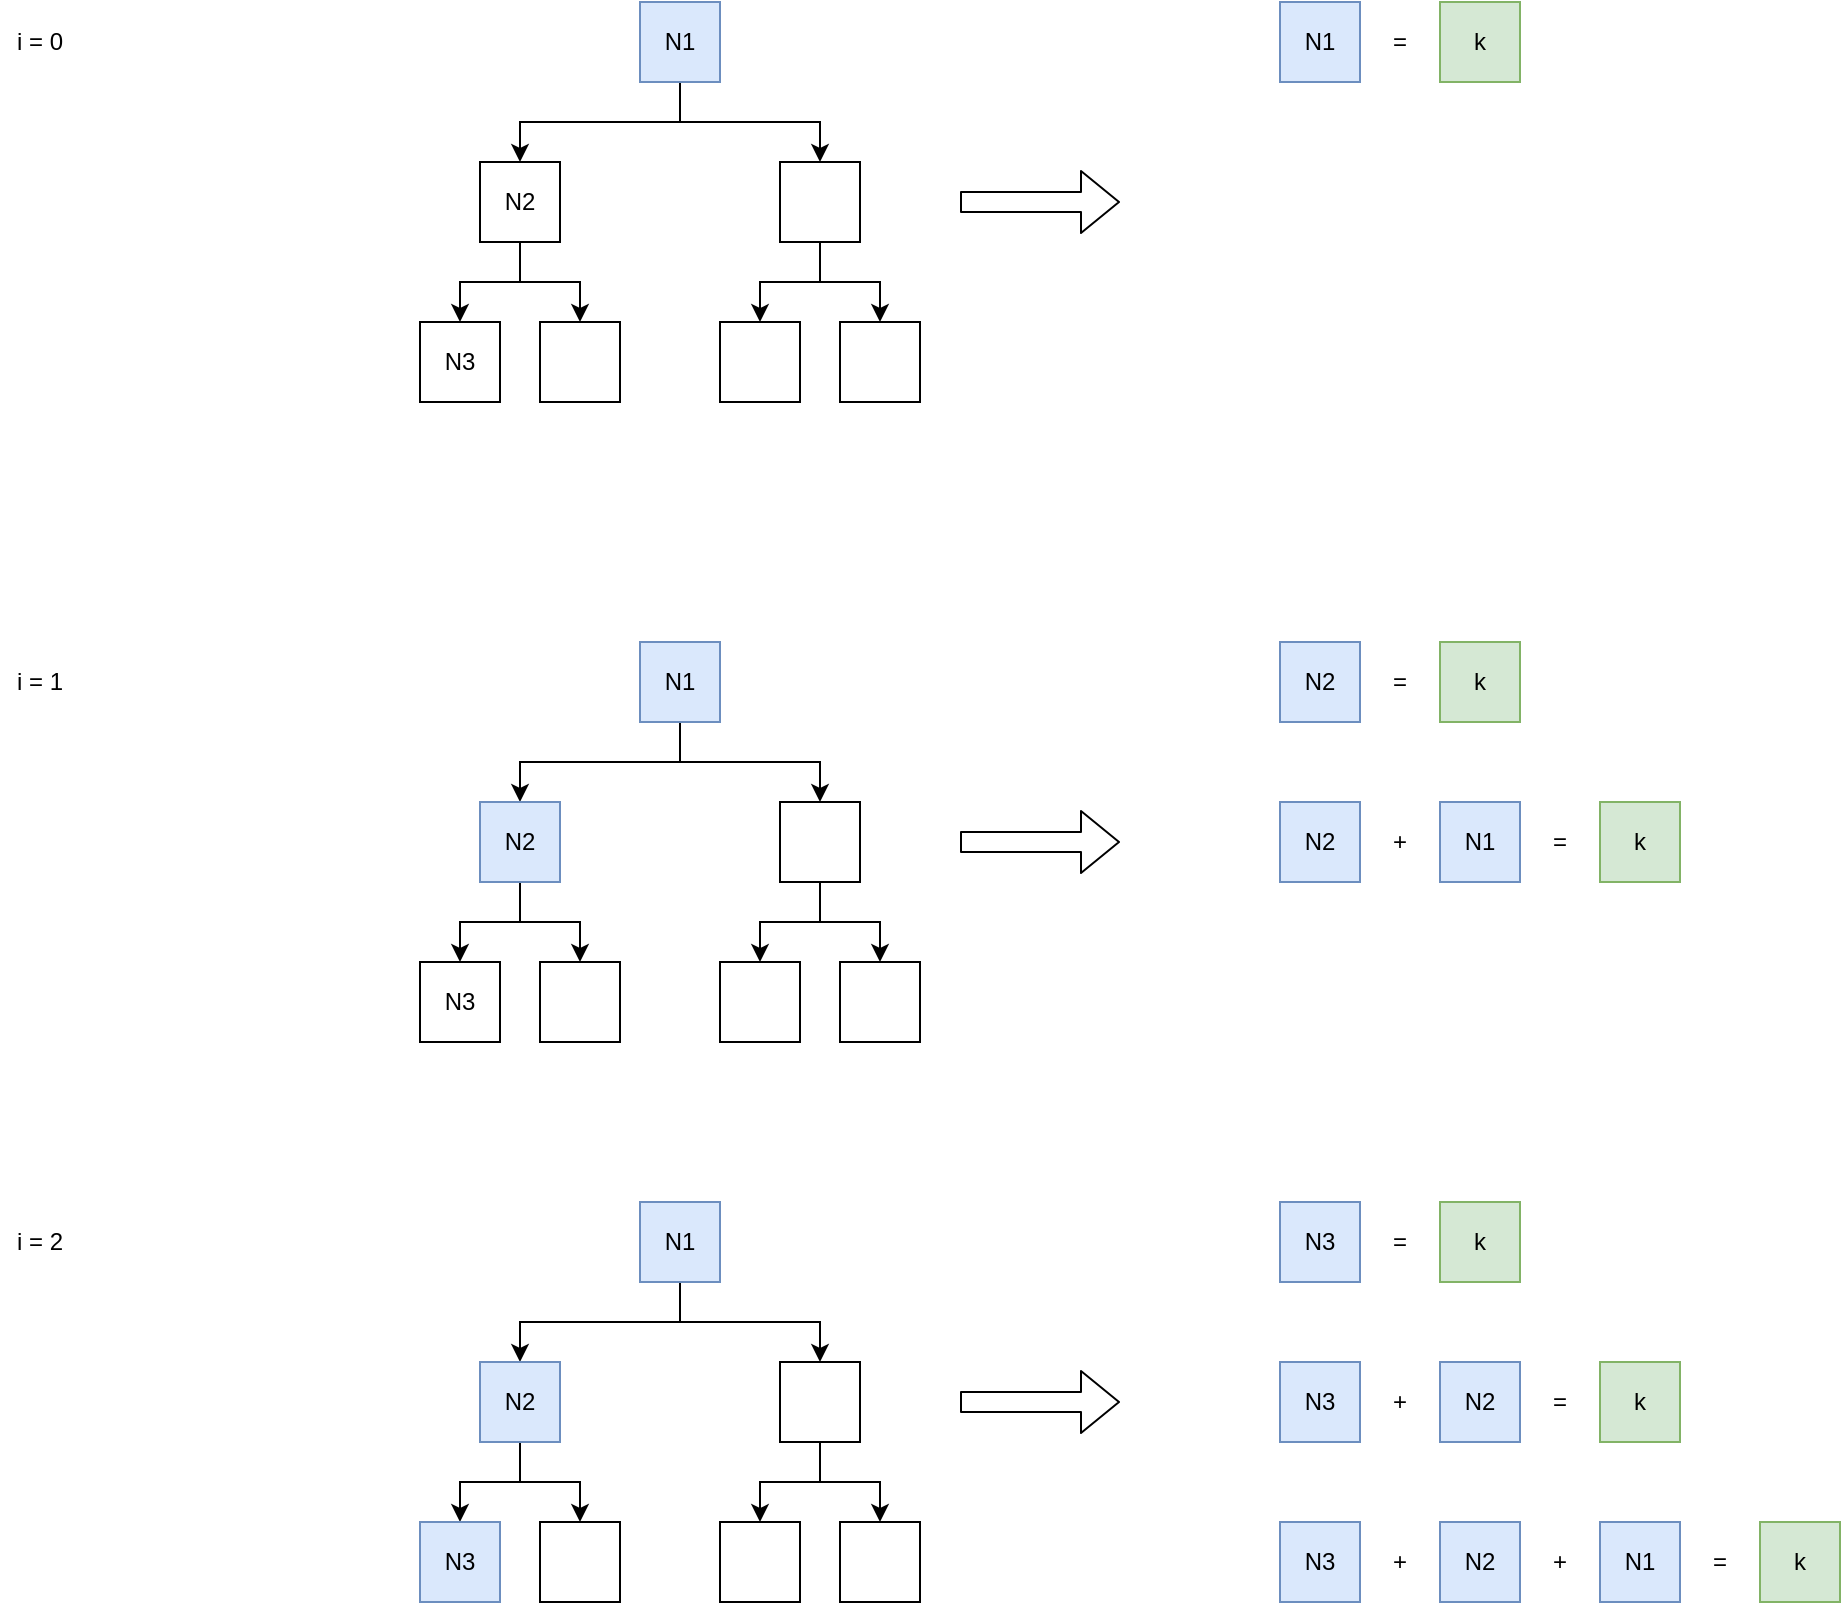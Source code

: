 <mxfile version="13.0.1" type="device" pages="2"><diagram id="lOlXI0U_i7tyIAJ24FD_" name="branches"><mxGraphModel dx="1092" dy="983" grid="1" gridSize="10" guides="1" tooltips="1" connect="1" arrows="1" fold="1" page="1" pageScale="1" pageWidth="850" pageHeight="1100" math="0" shadow="0"><root><mxCell id="0"/><mxCell id="1" parent="0"/><mxCell id="pPzX9iB29IY9Wf3I_JhC-9" style="edgeStyle=orthogonalEdgeStyle;rounded=0;orthogonalLoop=1;jettySize=auto;html=1;exitX=0.5;exitY=1;exitDx=0;exitDy=0;entryX=0.5;entryY=0;entryDx=0;entryDy=0;" parent="1" source="pPzX9iB29IY9Wf3I_JhC-1" target="pPzX9iB29IY9Wf3I_JhC-2" edge="1"><mxGeometry relative="1" as="geometry"/></mxCell><mxCell id="pPzX9iB29IY9Wf3I_JhC-10" style="edgeStyle=orthogonalEdgeStyle;rounded=0;orthogonalLoop=1;jettySize=auto;html=1;exitX=0.5;exitY=1;exitDx=0;exitDy=0;entryX=0.5;entryY=0;entryDx=0;entryDy=0;" parent="1" source="pPzX9iB29IY9Wf3I_JhC-1" target="pPzX9iB29IY9Wf3I_JhC-6" edge="1"><mxGeometry relative="1" as="geometry"/></mxCell><mxCell id="pPzX9iB29IY9Wf3I_JhC-1" value="N1" style="rounded=0;whiteSpace=wrap;html=1;fillColor=#dae8fc;strokeColor=#6c8ebf;" parent="1" vertex="1"><mxGeometry x="360" y="120" width="40" height="40" as="geometry"/></mxCell><mxCell id="pPzX9iB29IY9Wf3I_JhC-11" style="edgeStyle=orthogonalEdgeStyle;rounded=0;orthogonalLoop=1;jettySize=auto;html=1;exitX=0.5;exitY=1;exitDx=0;exitDy=0;entryX=0.5;entryY=0;entryDx=0;entryDy=0;" parent="1" source="pPzX9iB29IY9Wf3I_JhC-2" target="pPzX9iB29IY9Wf3I_JhC-4" edge="1"><mxGeometry relative="1" as="geometry"/></mxCell><mxCell id="pPzX9iB29IY9Wf3I_JhC-12" style="edgeStyle=orthogonalEdgeStyle;rounded=0;orthogonalLoop=1;jettySize=auto;html=1;exitX=0.5;exitY=1;exitDx=0;exitDy=0;entryX=0.5;entryY=0;entryDx=0;entryDy=0;" parent="1" source="pPzX9iB29IY9Wf3I_JhC-2" target="pPzX9iB29IY9Wf3I_JhC-5" edge="1"><mxGeometry relative="1" as="geometry"/></mxCell><mxCell id="pPzX9iB29IY9Wf3I_JhC-2" value="N2" style="rounded=0;whiteSpace=wrap;html=1;" parent="1" vertex="1"><mxGeometry x="280" y="200" width="40" height="40" as="geometry"/></mxCell><mxCell id="pPzX9iB29IY9Wf3I_JhC-4" value="N3" style="rounded=0;whiteSpace=wrap;html=1;" parent="1" vertex="1"><mxGeometry x="250" y="280" width="40" height="40" as="geometry"/></mxCell><mxCell id="pPzX9iB29IY9Wf3I_JhC-5" value="" style="rounded=0;whiteSpace=wrap;html=1;" parent="1" vertex="1"><mxGeometry x="310" y="280" width="40" height="40" as="geometry"/></mxCell><mxCell id="pPzX9iB29IY9Wf3I_JhC-13" style="edgeStyle=orthogonalEdgeStyle;rounded=0;orthogonalLoop=1;jettySize=auto;html=1;exitX=0.5;exitY=1;exitDx=0;exitDy=0;entryX=0.5;entryY=0;entryDx=0;entryDy=0;" parent="1" source="pPzX9iB29IY9Wf3I_JhC-6" target="pPzX9iB29IY9Wf3I_JhC-7" edge="1"><mxGeometry relative="1" as="geometry"/></mxCell><mxCell id="pPzX9iB29IY9Wf3I_JhC-14" style="edgeStyle=orthogonalEdgeStyle;rounded=0;orthogonalLoop=1;jettySize=auto;html=1;exitX=0.5;exitY=1;exitDx=0;exitDy=0;entryX=0.5;entryY=0;entryDx=0;entryDy=0;" parent="1" source="pPzX9iB29IY9Wf3I_JhC-6" target="pPzX9iB29IY9Wf3I_JhC-8" edge="1"><mxGeometry relative="1" as="geometry"/></mxCell><mxCell id="pPzX9iB29IY9Wf3I_JhC-6" value="" style="rounded=0;whiteSpace=wrap;html=1;" parent="1" vertex="1"><mxGeometry x="430" y="200" width="40" height="40" as="geometry"/></mxCell><mxCell id="pPzX9iB29IY9Wf3I_JhC-7" value="" style="rounded=0;whiteSpace=wrap;html=1;" parent="1" vertex="1"><mxGeometry x="400" y="280" width="40" height="40" as="geometry"/></mxCell><mxCell id="pPzX9iB29IY9Wf3I_JhC-8" value="" style="rounded=0;whiteSpace=wrap;html=1;" parent="1" vertex="1"><mxGeometry x="460" y="280" width="40" height="40" as="geometry"/></mxCell><mxCell id="pPzX9iB29IY9Wf3I_JhC-19" style="edgeStyle=orthogonalEdgeStyle;rounded=0;orthogonalLoop=1;jettySize=auto;html=1;exitX=0.5;exitY=1;exitDx=0;exitDy=0;entryX=0.5;entryY=0;entryDx=0;entryDy=0;" parent="1" source="pPzX9iB29IY9Wf3I_JhC-21" target="pPzX9iB29IY9Wf3I_JhC-24" edge="1"><mxGeometry relative="1" as="geometry"/></mxCell><mxCell id="pPzX9iB29IY9Wf3I_JhC-20" style="edgeStyle=orthogonalEdgeStyle;rounded=0;orthogonalLoop=1;jettySize=auto;html=1;exitX=0.5;exitY=1;exitDx=0;exitDy=0;entryX=0.5;entryY=0;entryDx=0;entryDy=0;" parent="1" source="pPzX9iB29IY9Wf3I_JhC-21" target="pPzX9iB29IY9Wf3I_JhC-29" edge="1"><mxGeometry relative="1" as="geometry"/></mxCell><mxCell id="pPzX9iB29IY9Wf3I_JhC-21" value="N1" style="rounded=0;whiteSpace=wrap;html=1;fillColor=#dae8fc;strokeColor=#6c8ebf;" parent="1" vertex="1"><mxGeometry x="360" y="440" width="40" height="40" as="geometry"/></mxCell><mxCell id="pPzX9iB29IY9Wf3I_JhC-22" style="edgeStyle=orthogonalEdgeStyle;rounded=0;orthogonalLoop=1;jettySize=auto;html=1;exitX=0.5;exitY=1;exitDx=0;exitDy=0;entryX=0.5;entryY=0;entryDx=0;entryDy=0;" parent="1" source="pPzX9iB29IY9Wf3I_JhC-24" target="pPzX9iB29IY9Wf3I_JhC-25" edge="1"><mxGeometry relative="1" as="geometry"/></mxCell><mxCell id="pPzX9iB29IY9Wf3I_JhC-23" style="edgeStyle=orthogonalEdgeStyle;rounded=0;orthogonalLoop=1;jettySize=auto;html=1;exitX=0.5;exitY=1;exitDx=0;exitDy=0;entryX=0.5;entryY=0;entryDx=0;entryDy=0;" parent="1" source="pPzX9iB29IY9Wf3I_JhC-24" target="pPzX9iB29IY9Wf3I_JhC-26" edge="1"><mxGeometry relative="1" as="geometry"/></mxCell><mxCell id="pPzX9iB29IY9Wf3I_JhC-24" value="N2" style="rounded=0;whiteSpace=wrap;html=1;fillColor=#dae8fc;strokeColor=#6c8ebf;" parent="1" vertex="1"><mxGeometry x="280" y="520" width="40" height="40" as="geometry"/></mxCell><mxCell id="pPzX9iB29IY9Wf3I_JhC-25" value="N3" style="rounded=0;whiteSpace=wrap;html=1;" parent="1" vertex="1"><mxGeometry x="250" y="600" width="40" height="40" as="geometry"/></mxCell><mxCell id="pPzX9iB29IY9Wf3I_JhC-26" value="" style="rounded=0;whiteSpace=wrap;html=1;" parent="1" vertex="1"><mxGeometry x="310" y="600" width="40" height="40" as="geometry"/></mxCell><mxCell id="pPzX9iB29IY9Wf3I_JhC-27" style="edgeStyle=orthogonalEdgeStyle;rounded=0;orthogonalLoop=1;jettySize=auto;html=1;exitX=0.5;exitY=1;exitDx=0;exitDy=0;entryX=0.5;entryY=0;entryDx=0;entryDy=0;" parent="1" source="pPzX9iB29IY9Wf3I_JhC-29" target="pPzX9iB29IY9Wf3I_JhC-30" edge="1"><mxGeometry relative="1" as="geometry"/></mxCell><mxCell id="pPzX9iB29IY9Wf3I_JhC-28" style="edgeStyle=orthogonalEdgeStyle;rounded=0;orthogonalLoop=1;jettySize=auto;html=1;exitX=0.5;exitY=1;exitDx=0;exitDy=0;entryX=0.5;entryY=0;entryDx=0;entryDy=0;" parent="1" source="pPzX9iB29IY9Wf3I_JhC-29" target="pPzX9iB29IY9Wf3I_JhC-31" edge="1"><mxGeometry relative="1" as="geometry"/></mxCell><mxCell id="pPzX9iB29IY9Wf3I_JhC-29" value="" style="rounded=0;whiteSpace=wrap;html=1;" parent="1" vertex="1"><mxGeometry x="430" y="520" width="40" height="40" as="geometry"/></mxCell><mxCell id="pPzX9iB29IY9Wf3I_JhC-30" value="" style="rounded=0;whiteSpace=wrap;html=1;" parent="1" vertex="1"><mxGeometry x="400" y="600" width="40" height="40" as="geometry"/></mxCell><mxCell id="pPzX9iB29IY9Wf3I_JhC-31" value="" style="rounded=0;whiteSpace=wrap;html=1;" parent="1" vertex="1"><mxGeometry x="460" y="600" width="40" height="40" as="geometry"/></mxCell><mxCell id="pPzX9iB29IY9Wf3I_JhC-32" value="i = 0" style="text;html=1;strokeColor=none;fillColor=none;align=center;verticalAlign=middle;whiteSpace=wrap;rounded=0;" parent="1" vertex="1"><mxGeometry x="40" y="130" width="40" height="20" as="geometry"/></mxCell><mxCell id="pPzX9iB29IY9Wf3I_JhC-33" value="i = 1" style="text;html=1;strokeColor=none;fillColor=none;align=center;verticalAlign=middle;whiteSpace=wrap;rounded=0;" parent="1" vertex="1"><mxGeometry x="40" y="450" width="40" height="20" as="geometry"/></mxCell><mxCell id="pPzX9iB29IY9Wf3I_JhC-34" value="" style="shape=flexArrow;endArrow=classic;html=1;" parent="1" edge="1"><mxGeometry width="50" height="50" relative="1" as="geometry"><mxPoint x="520" y="540" as="sourcePoint"/><mxPoint x="600" y="540" as="targetPoint"/></mxGeometry></mxCell><mxCell id="pPzX9iB29IY9Wf3I_JhC-48" value="N2" style="rounded=0;whiteSpace=wrap;html=1;fillColor=#dae8fc;strokeColor=#6c8ebf;" parent="1" vertex="1"><mxGeometry x="680" y="440" width="40" height="40" as="geometry"/></mxCell><mxCell id="pPzX9iB29IY9Wf3I_JhC-52" value="=" style="text;html=1;strokeColor=none;fillColor=none;align=center;verticalAlign=middle;whiteSpace=wrap;rounded=0;" parent="1" vertex="1"><mxGeometry x="720" y="450" width="40" height="20" as="geometry"/></mxCell><mxCell id="pPzX9iB29IY9Wf3I_JhC-53" value="k" style="rounded=0;whiteSpace=wrap;html=1;fillColor=#d5e8d4;strokeColor=#82b366;" parent="1" vertex="1"><mxGeometry x="760" y="440" width="40" height="40" as="geometry"/></mxCell><mxCell id="pPzX9iB29IY9Wf3I_JhC-54" value="" style="shape=flexArrow;endArrow=classic;html=1;" parent="1" edge="1"><mxGeometry width="50" height="50" relative="1" as="geometry"><mxPoint x="520" y="220" as="sourcePoint"/><mxPoint x="600" y="220" as="targetPoint"/></mxGeometry></mxCell><mxCell id="pPzX9iB29IY9Wf3I_JhC-55" value="N1" style="rounded=0;whiteSpace=wrap;html=1;fillColor=#dae8fc;strokeColor=#6c8ebf;" parent="1" vertex="1"><mxGeometry x="680" y="120" width="40" height="40" as="geometry"/></mxCell><mxCell id="pPzX9iB29IY9Wf3I_JhC-56" value="=" style="text;html=1;strokeColor=none;fillColor=none;align=center;verticalAlign=middle;whiteSpace=wrap;rounded=0;" parent="1" vertex="1"><mxGeometry x="720" y="130" width="40" height="20" as="geometry"/></mxCell><mxCell id="pPzX9iB29IY9Wf3I_JhC-57" value="k" style="rounded=0;whiteSpace=wrap;html=1;fillColor=#d5e8d4;strokeColor=#82b366;" parent="1" vertex="1"><mxGeometry x="760" y="120" width="40" height="40" as="geometry"/></mxCell><mxCell id="pPzX9iB29IY9Wf3I_JhC-58" value="N2" style="rounded=0;whiteSpace=wrap;html=1;fillColor=#dae8fc;strokeColor=#6c8ebf;" parent="1" vertex="1"><mxGeometry x="680" y="520" width="40" height="40" as="geometry"/></mxCell><mxCell id="pPzX9iB29IY9Wf3I_JhC-59" value="=" style="text;html=1;strokeColor=none;fillColor=none;align=center;verticalAlign=middle;whiteSpace=wrap;rounded=0;" parent="1" vertex="1"><mxGeometry x="800" y="530" width="40" height="20" as="geometry"/></mxCell><mxCell id="pPzX9iB29IY9Wf3I_JhC-60" value="k" style="rounded=0;whiteSpace=wrap;html=1;fillColor=#d5e8d4;strokeColor=#82b366;" parent="1" vertex="1"><mxGeometry x="840" y="520" width="40" height="40" as="geometry"/></mxCell><mxCell id="pPzX9iB29IY9Wf3I_JhC-61" value="+" style="text;html=1;strokeColor=none;fillColor=none;align=center;verticalAlign=middle;whiteSpace=wrap;rounded=0;" parent="1" vertex="1"><mxGeometry x="720" y="530" width="40" height="20" as="geometry"/></mxCell><mxCell id="pPzX9iB29IY9Wf3I_JhC-62" value="N1" style="rounded=0;whiteSpace=wrap;html=1;fillColor=#dae8fc;strokeColor=#6c8ebf;" parent="1" vertex="1"><mxGeometry x="760" y="520" width="40" height="40" as="geometry"/></mxCell><mxCell id="pPzX9iB29IY9Wf3I_JhC-86" style="edgeStyle=orthogonalEdgeStyle;rounded=0;orthogonalLoop=1;jettySize=auto;html=1;exitX=0.5;exitY=1;exitDx=0;exitDy=0;entryX=0.5;entryY=0;entryDx=0;entryDy=0;" parent="1" source="pPzX9iB29IY9Wf3I_JhC-88" target="pPzX9iB29IY9Wf3I_JhC-91" edge="1"><mxGeometry relative="1" as="geometry"/></mxCell><mxCell id="pPzX9iB29IY9Wf3I_JhC-87" style="edgeStyle=orthogonalEdgeStyle;rounded=0;orthogonalLoop=1;jettySize=auto;html=1;exitX=0.5;exitY=1;exitDx=0;exitDy=0;entryX=0.5;entryY=0;entryDx=0;entryDy=0;" parent="1" source="pPzX9iB29IY9Wf3I_JhC-88" target="pPzX9iB29IY9Wf3I_JhC-96" edge="1"><mxGeometry relative="1" as="geometry"/></mxCell><mxCell id="pPzX9iB29IY9Wf3I_JhC-88" value="N1" style="rounded=0;whiteSpace=wrap;html=1;fillColor=#dae8fc;strokeColor=#6c8ebf;" parent="1" vertex="1"><mxGeometry x="360" y="720" width="40" height="40" as="geometry"/></mxCell><mxCell id="pPzX9iB29IY9Wf3I_JhC-89" style="edgeStyle=orthogonalEdgeStyle;rounded=0;orthogonalLoop=1;jettySize=auto;html=1;exitX=0.5;exitY=1;exitDx=0;exitDy=0;entryX=0.5;entryY=0;entryDx=0;entryDy=0;" parent="1" source="pPzX9iB29IY9Wf3I_JhC-91" target="pPzX9iB29IY9Wf3I_JhC-92" edge="1"><mxGeometry relative="1" as="geometry"/></mxCell><mxCell id="pPzX9iB29IY9Wf3I_JhC-90" style="edgeStyle=orthogonalEdgeStyle;rounded=0;orthogonalLoop=1;jettySize=auto;html=1;exitX=0.5;exitY=1;exitDx=0;exitDy=0;entryX=0.5;entryY=0;entryDx=0;entryDy=0;" parent="1" source="pPzX9iB29IY9Wf3I_JhC-91" target="pPzX9iB29IY9Wf3I_JhC-93" edge="1"><mxGeometry relative="1" as="geometry"/></mxCell><mxCell id="pPzX9iB29IY9Wf3I_JhC-91" value="N2" style="rounded=0;whiteSpace=wrap;html=1;fillColor=#dae8fc;strokeColor=#6c8ebf;" parent="1" vertex="1"><mxGeometry x="280" y="800" width="40" height="40" as="geometry"/></mxCell><mxCell id="pPzX9iB29IY9Wf3I_JhC-92" value="N3" style="rounded=0;whiteSpace=wrap;html=1;fillColor=#dae8fc;strokeColor=#6c8ebf;" parent="1" vertex="1"><mxGeometry x="250" y="880" width="40" height="40" as="geometry"/></mxCell><mxCell id="pPzX9iB29IY9Wf3I_JhC-93" value="" style="rounded=0;whiteSpace=wrap;html=1;" parent="1" vertex="1"><mxGeometry x="310" y="880" width="40" height="40" as="geometry"/></mxCell><mxCell id="pPzX9iB29IY9Wf3I_JhC-94" style="edgeStyle=orthogonalEdgeStyle;rounded=0;orthogonalLoop=1;jettySize=auto;html=1;exitX=0.5;exitY=1;exitDx=0;exitDy=0;entryX=0.5;entryY=0;entryDx=0;entryDy=0;" parent="1" source="pPzX9iB29IY9Wf3I_JhC-96" target="pPzX9iB29IY9Wf3I_JhC-97" edge="1"><mxGeometry relative="1" as="geometry"/></mxCell><mxCell id="pPzX9iB29IY9Wf3I_JhC-95" style="edgeStyle=orthogonalEdgeStyle;rounded=0;orthogonalLoop=1;jettySize=auto;html=1;exitX=0.5;exitY=1;exitDx=0;exitDy=0;entryX=0.5;entryY=0;entryDx=0;entryDy=0;" parent="1" source="pPzX9iB29IY9Wf3I_JhC-96" target="pPzX9iB29IY9Wf3I_JhC-98" edge="1"><mxGeometry relative="1" as="geometry"/></mxCell><mxCell id="pPzX9iB29IY9Wf3I_JhC-96" value="" style="rounded=0;whiteSpace=wrap;html=1;" parent="1" vertex="1"><mxGeometry x="430" y="800" width="40" height="40" as="geometry"/></mxCell><mxCell id="pPzX9iB29IY9Wf3I_JhC-97" value="" style="rounded=0;whiteSpace=wrap;html=1;" parent="1" vertex="1"><mxGeometry x="400" y="880" width="40" height="40" as="geometry"/></mxCell><mxCell id="pPzX9iB29IY9Wf3I_JhC-98" value="" style="rounded=0;whiteSpace=wrap;html=1;" parent="1" vertex="1"><mxGeometry x="460" y="880" width="40" height="40" as="geometry"/></mxCell><mxCell id="pPzX9iB29IY9Wf3I_JhC-99" value="i = 2" style="text;html=1;strokeColor=none;fillColor=none;align=center;verticalAlign=middle;whiteSpace=wrap;rounded=0;" parent="1" vertex="1"><mxGeometry x="40" y="730" width="40" height="20" as="geometry"/></mxCell><mxCell id="pPzX9iB29IY9Wf3I_JhC-100" value="" style="shape=flexArrow;endArrow=classic;html=1;" parent="1" edge="1"><mxGeometry width="50" height="50" relative="1" as="geometry"><mxPoint x="520" y="820" as="sourcePoint"/><mxPoint x="600" y="820" as="targetPoint"/></mxGeometry></mxCell><mxCell id="pPzX9iB29IY9Wf3I_JhC-101" value="N3" style="rounded=0;whiteSpace=wrap;html=1;fillColor=#dae8fc;strokeColor=#6c8ebf;" parent="1" vertex="1"><mxGeometry x="680" y="720" width="40" height="40" as="geometry"/></mxCell><mxCell id="pPzX9iB29IY9Wf3I_JhC-102" value="=" style="text;html=1;strokeColor=none;fillColor=none;align=center;verticalAlign=middle;whiteSpace=wrap;rounded=0;" parent="1" vertex="1"><mxGeometry x="720" y="730" width="40" height="20" as="geometry"/></mxCell><mxCell id="pPzX9iB29IY9Wf3I_JhC-103" value="k" style="rounded=0;whiteSpace=wrap;html=1;fillColor=#d5e8d4;strokeColor=#82b366;" parent="1" vertex="1"><mxGeometry x="760" y="720" width="40" height="40" as="geometry"/></mxCell><mxCell id="pPzX9iB29IY9Wf3I_JhC-104" value="N3" style="rounded=0;whiteSpace=wrap;html=1;fillColor=#dae8fc;strokeColor=#6c8ebf;" parent="1" vertex="1"><mxGeometry x="680" y="800" width="40" height="40" as="geometry"/></mxCell><mxCell id="pPzX9iB29IY9Wf3I_JhC-105" value="=" style="text;html=1;strokeColor=none;fillColor=none;align=center;verticalAlign=middle;whiteSpace=wrap;rounded=0;" parent="1" vertex="1"><mxGeometry x="800" y="810" width="40" height="20" as="geometry"/></mxCell><mxCell id="pPzX9iB29IY9Wf3I_JhC-106" value="k" style="rounded=0;whiteSpace=wrap;html=1;fillColor=#d5e8d4;strokeColor=#82b366;" parent="1" vertex="1"><mxGeometry x="840" y="800" width="40" height="40" as="geometry"/></mxCell><mxCell id="pPzX9iB29IY9Wf3I_JhC-107" value="+" style="text;html=1;strokeColor=none;fillColor=none;align=center;verticalAlign=middle;whiteSpace=wrap;rounded=0;" parent="1" vertex="1"><mxGeometry x="720" y="810" width="40" height="20" as="geometry"/></mxCell><mxCell id="pPzX9iB29IY9Wf3I_JhC-108" value="N2" style="rounded=0;whiteSpace=wrap;html=1;fillColor=#dae8fc;strokeColor=#6c8ebf;" parent="1" vertex="1"><mxGeometry x="760" y="800" width="40" height="40" as="geometry"/></mxCell><mxCell id="pPzX9iB29IY9Wf3I_JhC-109" value="N3" style="rounded=0;whiteSpace=wrap;html=1;fillColor=#dae8fc;strokeColor=#6c8ebf;" parent="1" vertex="1"><mxGeometry x="680" y="880" width="40" height="40" as="geometry"/></mxCell><mxCell id="pPzX9iB29IY9Wf3I_JhC-110" value="=" style="text;html=1;strokeColor=none;fillColor=none;align=center;verticalAlign=middle;whiteSpace=wrap;rounded=0;" parent="1" vertex="1"><mxGeometry x="880" y="890" width="40" height="20" as="geometry"/></mxCell><mxCell id="pPzX9iB29IY9Wf3I_JhC-111" value="k" style="rounded=0;whiteSpace=wrap;html=1;fillColor=#d5e8d4;strokeColor=#82b366;" parent="1" vertex="1"><mxGeometry x="920" y="880" width="40" height="40" as="geometry"/></mxCell><mxCell id="pPzX9iB29IY9Wf3I_JhC-112" value="+" style="text;html=1;strokeColor=none;fillColor=none;align=center;verticalAlign=middle;whiteSpace=wrap;rounded=0;" parent="1" vertex="1"><mxGeometry x="720" y="890" width="40" height="20" as="geometry"/></mxCell><mxCell id="pPzX9iB29IY9Wf3I_JhC-113" value="N2" style="rounded=0;whiteSpace=wrap;html=1;fillColor=#dae8fc;strokeColor=#6c8ebf;" parent="1" vertex="1"><mxGeometry x="760" y="880" width="40" height="40" as="geometry"/></mxCell><mxCell id="pPzX9iB29IY9Wf3I_JhC-114" value="N1" style="rounded=0;whiteSpace=wrap;html=1;fillColor=#dae8fc;strokeColor=#6c8ebf;" parent="1" vertex="1"><mxGeometry x="840" y="880" width="40" height="40" as="geometry"/></mxCell><mxCell id="pPzX9iB29IY9Wf3I_JhC-115" value="+" style="text;html=1;strokeColor=none;fillColor=none;align=center;verticalAlign=middle;whiteSpace=wrap;rounded=0;" parent="1" vertex="1"><mxGeometry x="800" y="890" width="40" height="20" as="geometry"/></mxCell></root></mxGraphModel></diagram><diagram id="DTtRtFiGWrMlIitevZw_" name="Page-2"><mxGraphModel dx="1092" dy="983" grid="1" gridSize="10" guides="1" tooltips="1" connect="1" arrows="1" fold="1" page="1" pageScale="1" pageWidth="850" pageHeight="1100" math="0" shadow="0"><root><mxCell id="uAjDxJL1NMIgM63dE0PZ-0"/><mxCell id="uAjDxJL1NMIgM63dE0PZ-1" parent="uAjDxJL1NMIgM63dE0PZ-0"/></root></mxGraphModel></diagram></mxfile>